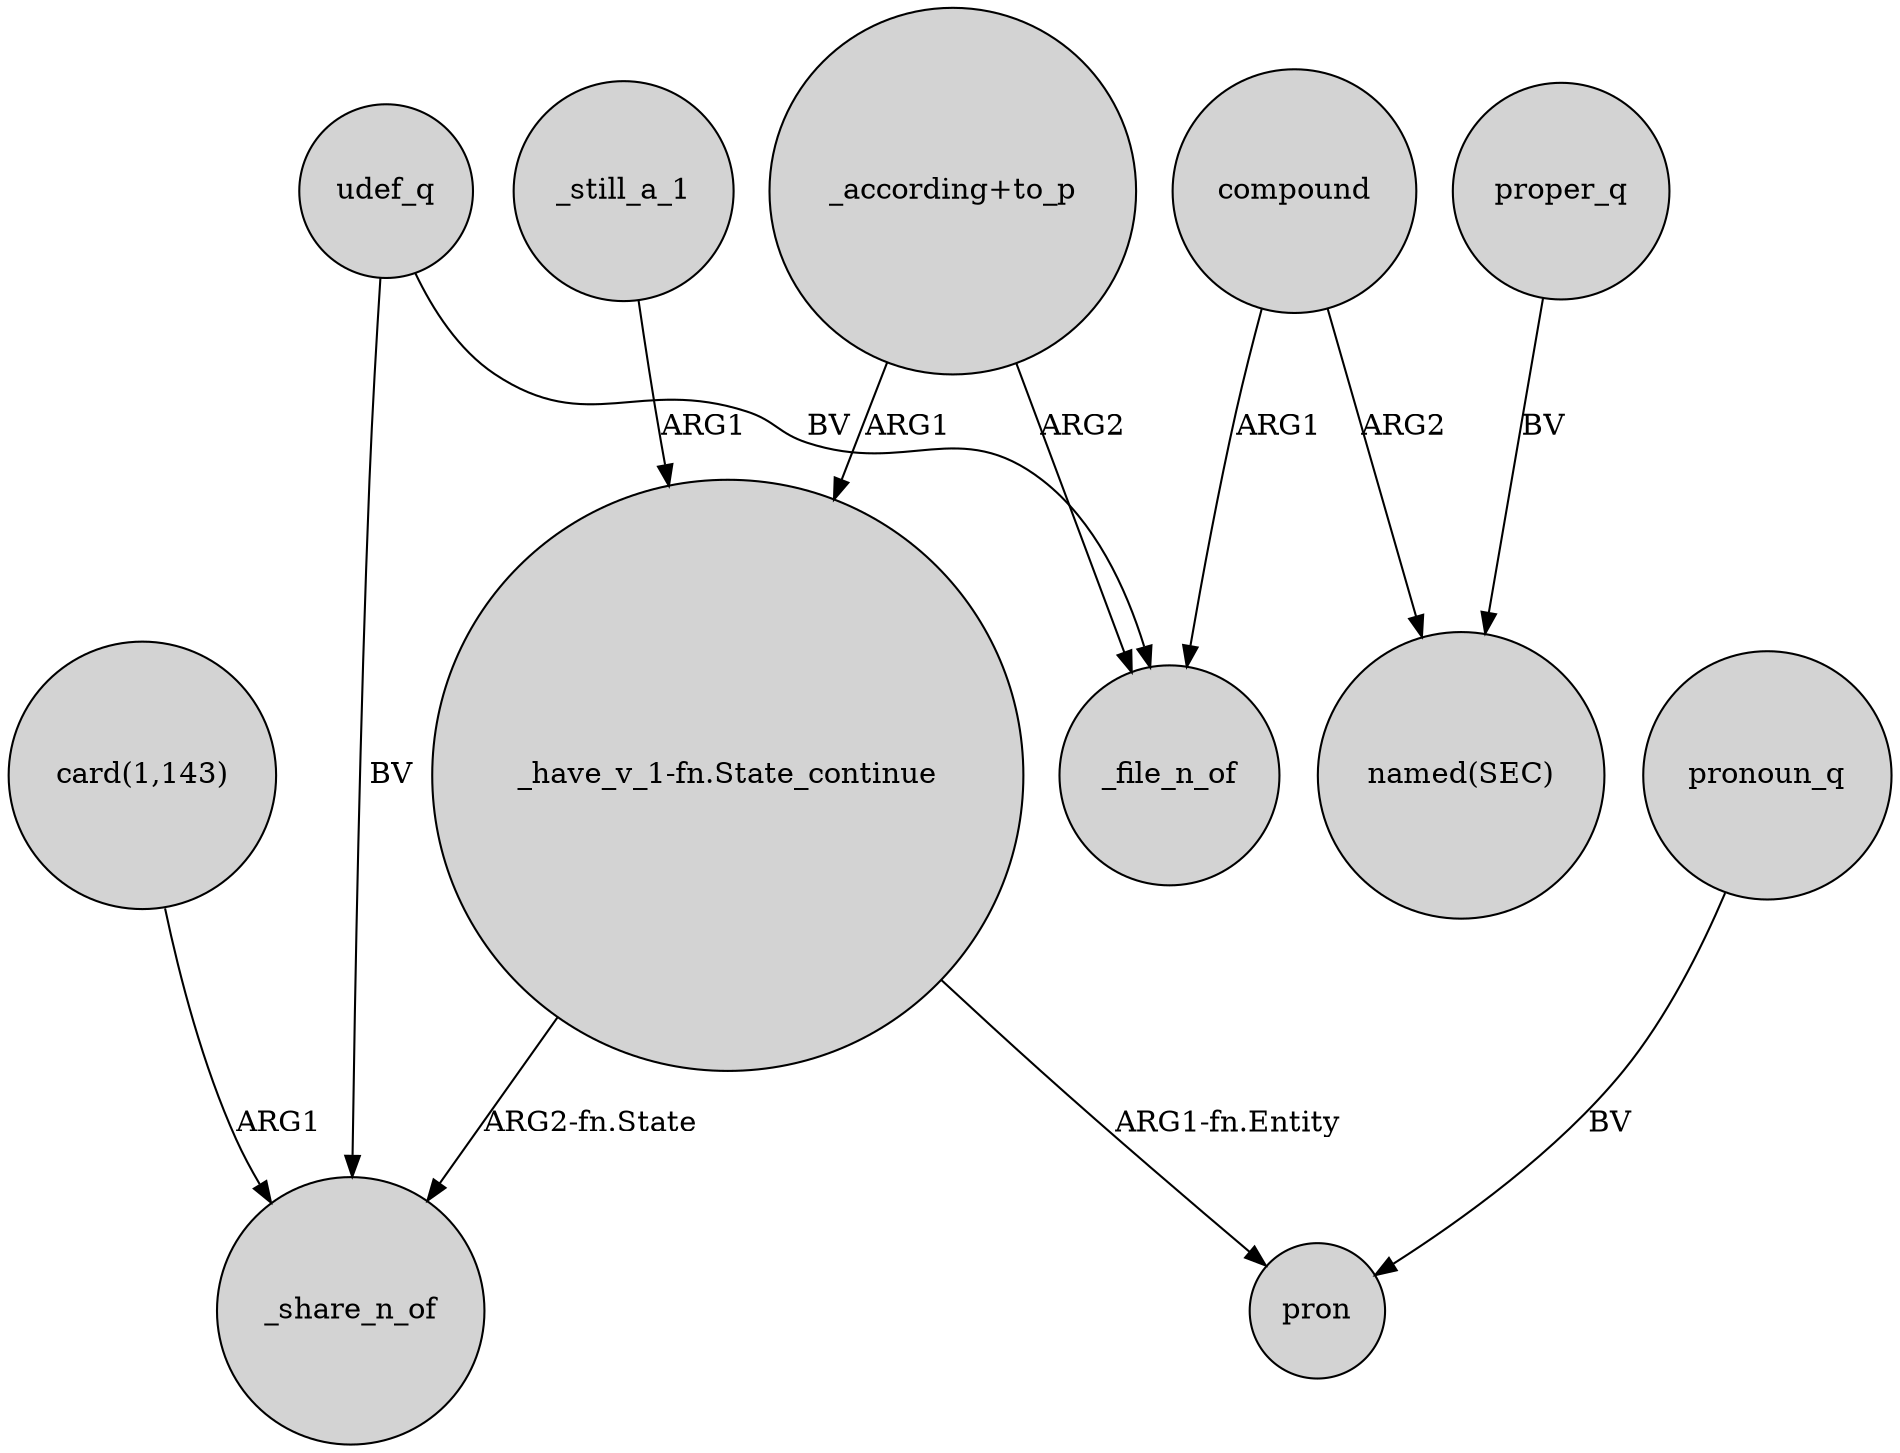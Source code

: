 digraph {
	node [shape=circle style=filled]
	"_have_v_1-fn.State_continue" -> _share_n_of [label="ARG2-fn.State"]
	compound -> "named(SEC)" [label=ARG2]
	"card(1,143)" -> _share_n_of [label=ARG1]
	"_according+to_p" -> "_have_v_1-fn.State_continue" [label=ARG1]
	udef_q -> _share_n_of [label=BV]
	udef_q -> _file_n_of [label=BV]
	"_according+to_p" -> _file_n_of [label=ARG2]
	_still_a_1 -> "_have_v_1-fn.State_continue" [label=ARG1]
	pronoun_q -> pron [label=BV]
	proper_q -> "named(SEC)" [label=BV]
	"_have_v_1-fn.State_continue" -> pron [label="ARG1-fn.Entity"]
	compound -> _file_n_of [label=ARG1]
}
